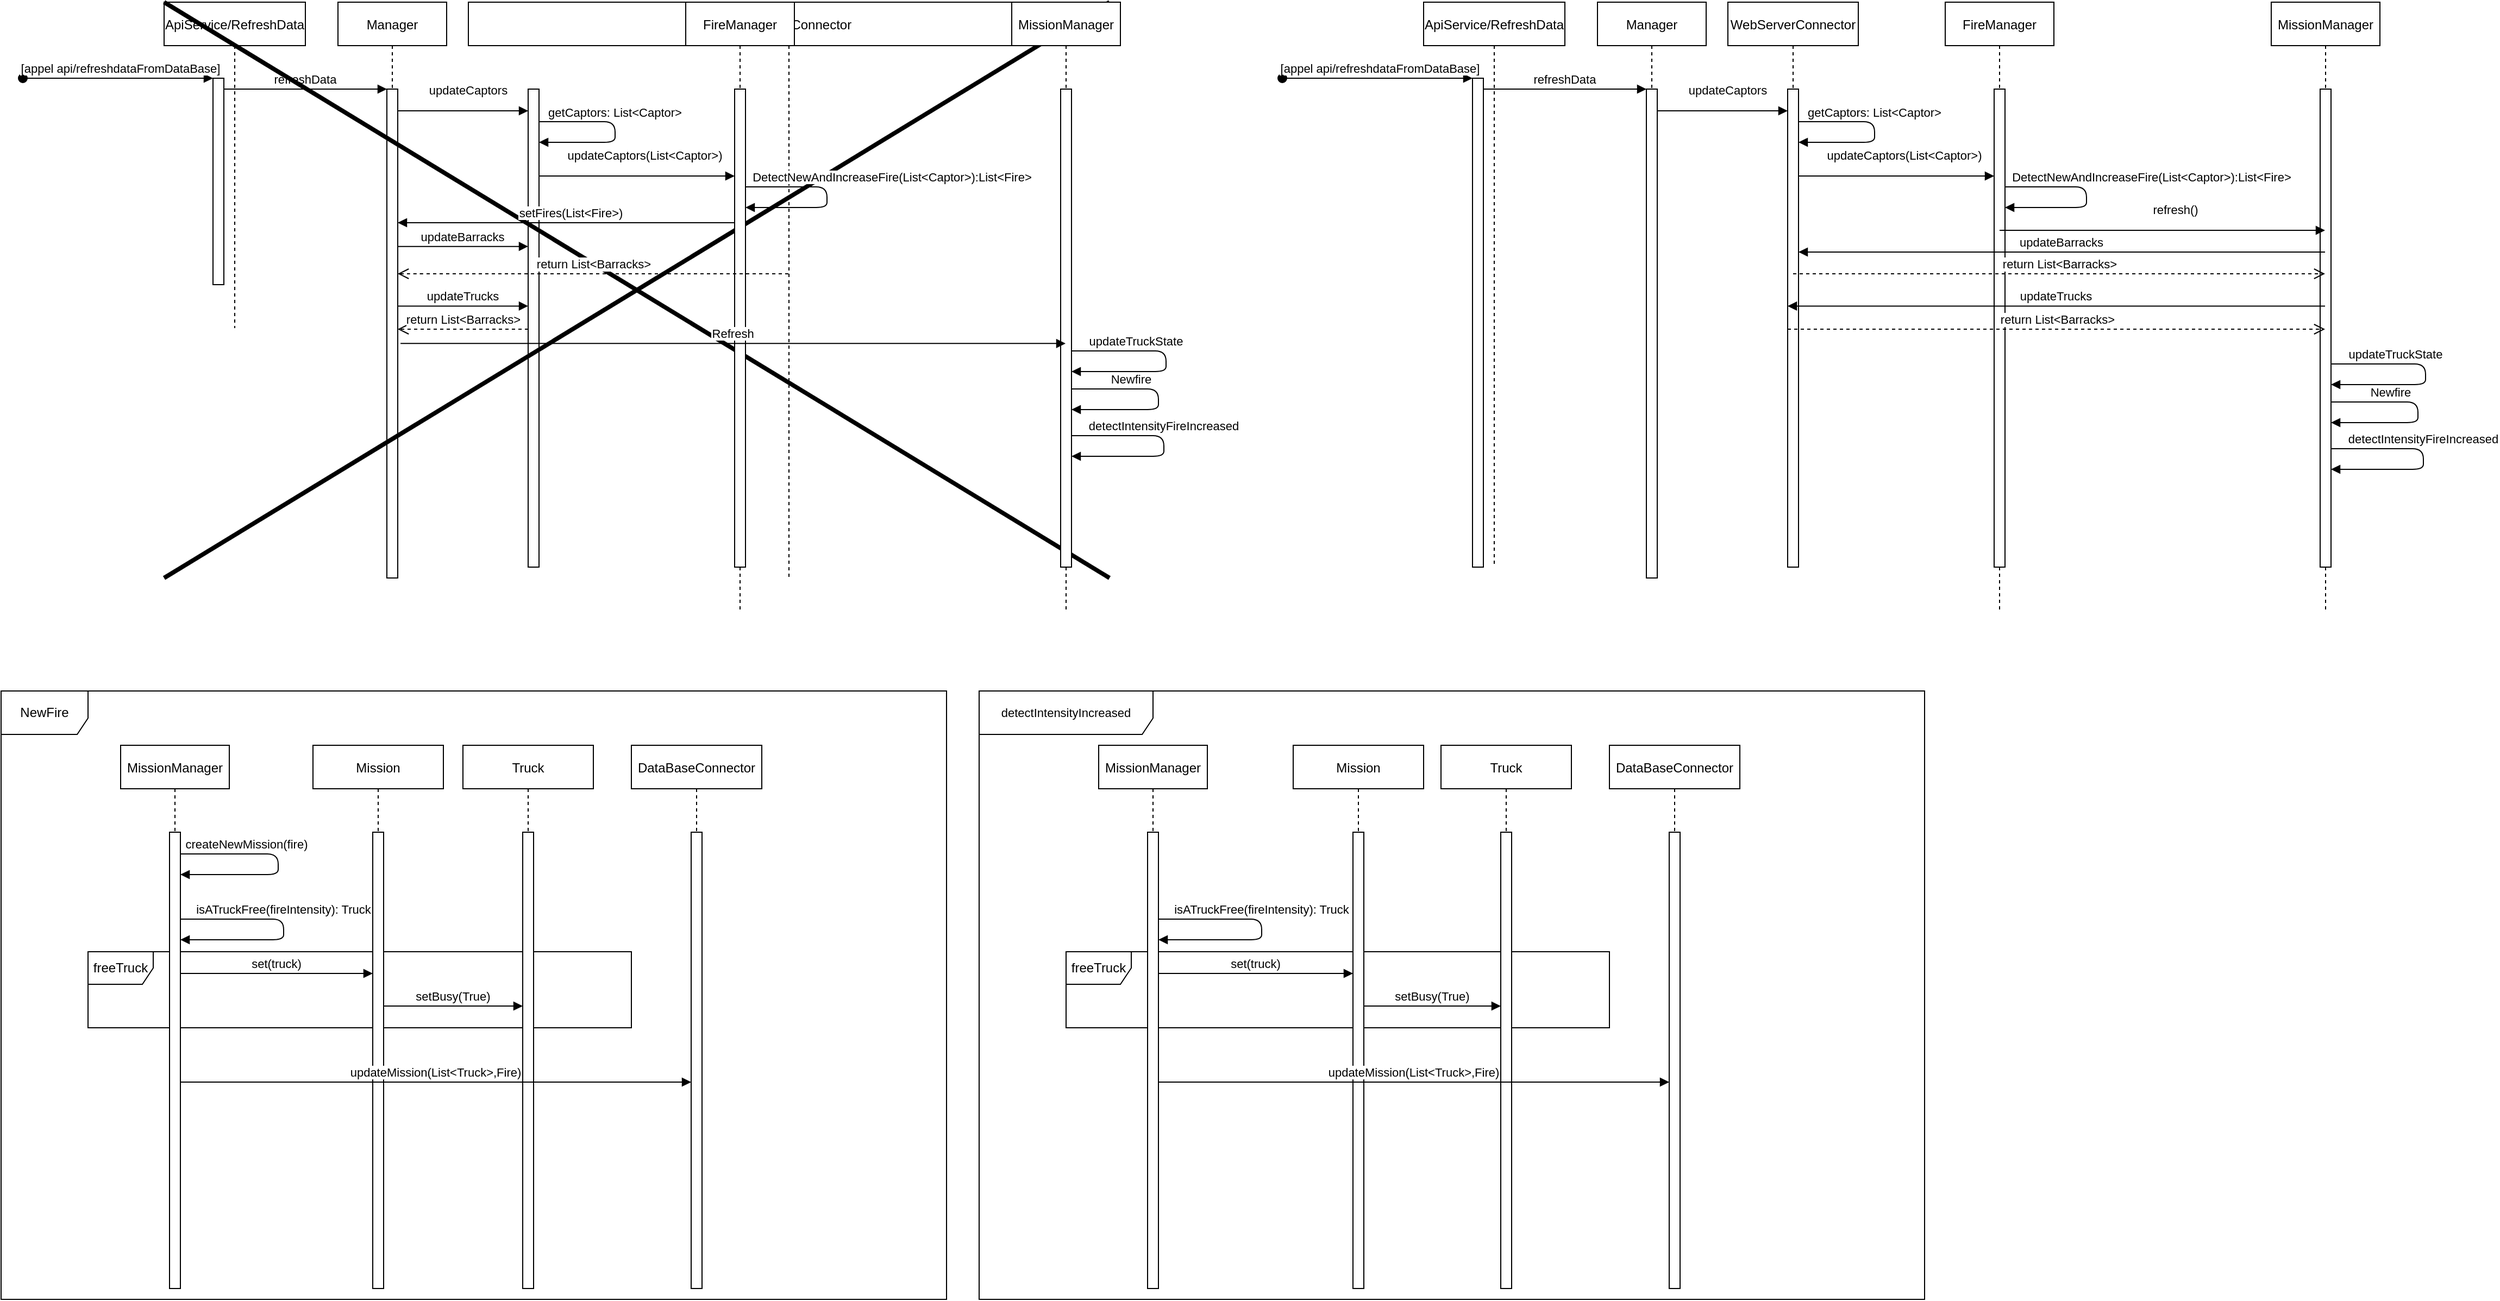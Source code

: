 <mxfile version="14.0.4" type="github">
  <diagram id="kgpKYQtTHZ0yAKxKKP6v" name="Page-1">
    <mxGraphModel dx="3104" dy="1097" grid="1" gridSize="10" guides="1" tooltips="1" connect="1" arrows="1" fold="1" page="1" pageScale="1" pageWidth="850" pageHeight="1100" math="0" shadow="0">
      <root>
        <mxCell id="0" />
        <mxCell id="1" parent="0" />
        <mxCell id="GZD4Xb3dl9BsiS5UBGIe-11" value="NewFire" style="shape=umlFrame;whiteSpace=wrap;html=1;width=80;height=40;" vertex="1" parent="1">
          <mxGeometry x="-60" y="714" width="870" height="560" as="geometry" />
        </mxCell>
        <mxCell id="GZD4Xb3dl9BsiS5UBGIe-26" value="freeTruck" style="shape=umlFrame;whiteSpace=wrap;html=1;" vertex="1" parent="1">
          <mxGeometry x="20" y="954" width="500" height="70" as="geometry" />
        </mxCell>
        <mxCell id="3nuBFxr9cyL0pnOWT2aG-1" value="ApiService/RefreshData" style="shape=umlLifeline;perimeter=lifelinePerimeter;container=1;collapsible=0;recursiveResize=0;rounded=0;shadow=0;strokeWidth=1;" parent="1" vertex="1">
          <mxGeometry x="90" y="80" width="130" height="300" as="geometry" />
        </mxCell>
        <mxCell id="3nuBFxr9cyL0pnOWT2aG-2" value="" style="points=[];perimeter=orthogonalPerimeter;rounded=0;shadow=0;strokeWidth=1;" parent="3nuBFxr9cyL0pnOWT2aG-1" vertex="1">
          <mxGeometry x="45" y="70" width="10" height="190" as="geometry" />
        </mxCell>
        <mxCell id="3nuBFxr9cyL0pnOWT2aG-3" value="[appel api/refreshdataFromDataBase]" style="verticalAlign=bottom;startArrow=oval;endArrow=block;startSize=8;shadow=0;strokeWidth=1;" parent="3nuBFxr9cyL0pnOWT2aG-1" target="3nuBFxr9cyL0pnOWT2aG-2" edge="1">
          <mxGeometry x="0.029" relative="1" as="geometry">
            <mxPoint x="-130" y="70" as="sourcePoint" />
            <mxPoint as="offset" />
          </mxGeometry>
        </mxCell>
        <mxCell id="3nuBFxr9cyL0pnOWT2aG-5" value="Manager" style="shape=umlLifeline;perimeter=lifelinePerimeter;container=1;collapsible=0;recursiveResize=0;rounded=0;shadow=0;strokeWidth=1;" parent="1" vertex="1">
          <mxGeometry x="250" y="80" width="100" height="530" as="geometry" />
        </mxCell>
        <mxCell id="3nuBFxr9cyL0pnOWT2aG-6" value="" style="points=[];perimeter=orthogonalPerimeter;rounded=0;shadow=0;strokeWidth=1;" parent="3nuBFxr9cyL0pnOWT2aG-5" vertex="1">
          <mxGeometry x="45" y="80" width="10" height="450" as="geometry" />
        </mxCell>
        <mxCell id="3nuBFxr9cyL0pnOWT2aG-8" value="refreshData" style="verticalAlign=bottom;endArrow=block;entryX=0;entryY=0;shadow=0;strokeWidth=1;" parent="1" source="3nuBFxr9cyL0pnOWT2aG-2" target="3nuBFxr9cyL0pnOWT2aG-6" edge="1">
          <mxGeometry relative="1" as="geometry">
            <mxPoint x="275" y="160" as="sourcePoint" />
          </mxGeometry>
        </mxCell>
        <mxCell id="DopvcjN36Z4AIwr0QMlW-1" value="WebServerConnector" style="shape=umlLifeline;perimeter=lifelinePerimeter;container=1;collapsible=0;recursiveResize=0;rounded=0;shadow=0;strokeWidth=1;" parent="1" vertex="1">
          <mxGeometry x="370" y="80" width="590" height="530" as="geometry" />
        </mxCell>
        <mxCell id="DopvcjN36Z4AIwr0QMlW-2" value="" style="points=[];perimeter=orthogonalPerimeter;rounded=0;shadow=0;strokeWidth=1;" parent="DopvcjN36Z4AIwr0QMlW-1" vertex="1">
          <mxGeometry x="55" y="80" width="10" height="440" as="geometry" />
        </mxCell>
        <mxCell id="GZD4Xb3dl9BsiS5UBGIe-30" value="getCaptors: List&lt;Captor&gt;" style="verticalAlign=bottom;endArrow=block;shadow=0;strokeWidth=1;" edge="1" parent="DopvcjN36Z4AIwr0QMlW-1" source="DopvcjN36Z4AIwr0QMlW-2" target="DopvcjN36Z4AIwr0QMlW-2">
          <mxGeometry x="-0.112" relative="1" as="geometry">
            <mxPoint x="60" y="110" as="sourcePoint" />
            <mxPoint x="60" y="129" as="targetPoint" />
            <Array as="points">
              <mxPoint x="135" y="110" />
              <mxPoint x="135" y="129" />
            </Array>
            <mxPoint as="offset" />
          </mxGeometry>
        </mxCell>
        <mxCell id="GZD4Xb3dl9BsiS5UBGIe-89" value="" style="shape=umlDestroy;whiteSpace=wrap;html=1;strokeWidth=4;" vertex="1" parent="DopvcjN36Z4AIwr0QMlW-1">
          <mxGeometry x="-280" width="870" height="530" as="geometry" />
        </mxCell>
        <mxCell id="DopvcjN36Z4AIwr0QMlW-5" value="updateBarracks" style="verticalAlign=bottom;endArrow=block;shadow=0;strokeWidth=1;exitX=0.979;exitY=0.374;exitDx=0;exitDy=0;exitPerimeter=0;" parent="1" target="DopvcjN36Z4AIwr0QMlW-2" edge="1">
          <mxGeometry relative="1" as="geometry">
            <mxPoint x="304.79" y="304.84" as="sourcePoint" />
            <mxPoint x="430" y="305" as="targetPoint" />
          </mxGeometry>
        </mxCell>
        <mxCell id="DopvcjN36Z4AIwr0QMlW-16" value="MissionManager" style="shape=umlLifeline;perimeter=lifelinePerimeter;container=1;collapsible=0;recursiveResize=0;rounded=0;shadow=0;strokeWidth=1;" parent="1" vertex="1">
          <mxGeometry x="870" y="80" width="100" height="560" as="geometry" />
        </mxCell>
        <mxCell id="DopvcjN36Z4AIwr0QMlW-17" value="" style="points=[];perimeter=orthogonalPerimeter;rounded=0;shadow=0;strokeWidth=1;" parent="DopvcjN36Z4AIwr0QMlW-16" vertex="1">
          <mxGeometry x="45" y="80" width="10" height="440" as="geometry" />
        </mxCell>
        <mxCell id="GZD4Xb3dl9BsiS5UBGIe-1" value="Newfire" style="verticalAlign=bottom;endArrow=block;shadow=0;strokeWidth=1;" edge="1" parent="DopvcjN36Z4AIwr0QMlW-16">
          <mxGeometry x="-0.386" relative="1" as="geometry">
            <mxPoint x="55" y="356" as="sourcePoint" />
            <mxPoint x="55" y="375" as="targetPoint" />
            <Array as="points">
              <mxPoint x="135" y="356" />
              <mxPoint x="135" y="375" />
            </Array>
            <mxPoint as="offset" />
          </mxGeometry>
        </mxCell>
        <mxCell id="GZD4Xb3dl9BsiS5UBGIe-5" value="detectIntensityFireIncreased" style="verticalAlign=bottom;endArrow=block;shadow=0;strokeWidth=1;" edge="1" parent="DopvcjN36Z4AIwr0QMlW-16">
          <mxGeometry x="-0.101" relative="1" as="geometry">
            <mxPoint x="55" y="399" as="sourcePoint" />
            <mxPoint x="55" y="418" as="targetPoint" />
            <Array as="points">
              <mxPoint x="140" y="399" />
              <mxPoint x="140" y="418" />
            </Array>
            <mxPoint as="offset" />
          </mxGeometry>
        </mxCell>
        <mxCell id="GZD4Xb3dl9BsiS5UBGIe-60" value="updateTruckState" style="verticalAlign=bottom;endArrow=block;shadow=0;strokeWidth=1;" edge="1" parent="DopvcjN36Z4AIwr0QMlW-16" source="DopvcjN36Z4AIwr0QMlW-17" target="DopvcjN36Z4AIwr0QMlW-17">
          <mxGeometry x="-0.386" relative="1" as="geometry">
            <mxPoint x="62" y="321" as="sourcePoint" />
            <mxPoint x="62" y="340" as="targetPoint" />
            <Array as="points">
              <mxPoint x="142" y="321" />
              <mxPoint x="142" y="340" />
            </Array>
            <mxPoint as="offset" />
          </mxGeometry>
        </mxCell>
        <mxCell id="GZD4Xb3dl9BsiS5UBGIe-2" value="setFires(List&lt;Fire&gt;)" style="verticalAlign=bottom;endArrow=block;shadow=0;strokeWidth=1;" edge="1" parent="1" source="GZD4Xb3dl9BsiS5UBGIe-48">
          <mxGeometry x="-0.03" relative="1" as="geometry">
            <mxPoint x="425" y="283" as="sourcePoint" />
            <mxPoint x="305" y="283" as="targetPoint" />
            <mxPoint as="offset" />
          </mxGeometry>
        </mxCell>
        <mxCell id="GZD4Xb3dl9BsiS5UBGIe-12" value="MissionManager" style="shape=umlLifeline;perimeter=lifelinePerimeter;container=1;collapsible=0;recursiveResize=0;rounded=0;shadow=0;strokeWidth=1;" vertex="1" parent="1">
          <mxGeometry x="50" y="764" width="100" height="500" as="geometry" />
        </mxCell>
        <mxCell id="GZD4Xb3dl9BsiS5UBGIe-13" value="" style="points=[];perimeter=orthogonalPerimeter;rounded=0;shadow=0;strokeWidth=1;" vertex="1" parent="GZD4Xb3dl9BsiS5UBGIe-12">
          <mxGeometry x="45" y="80" width="10" height="420" as="geometry" />
        </mxCell>
        <mxCell id="GZD4Xb3dl9BsiS5UBGIe-20" value="createNewMission(fire)" style="verticalAlign=bottom;endArrow=block;shadow=0;strokeWidth=1;" edge="1" parent="GZD4Xb3dl9BsiS5UBGIe-12" source="GZD4Xb3dl9BsiS5UBGIe-13" target="GZD4Xb3dl9BsiS5UBGIe-13">
          <mxGeometry x="-0.386" relative="1" as="geometry">
            <mxPoint x="65" y="100" as="sourcePoint" />
            <mxPoint x="65" y="119" as="targetPoint" />
            <Array as="points">
              <mxPoint x="145" y="100" />
              <mxPoint x="145" y="119" />
            </Array>
            <mxPoint as="offset" />
          </mxGeometry>
        </mxCell>
        <mxCell id="GZD4Xb3dl9BsiS5UBGIe-21" value="isATruckFree(fireIntensity): Truck" style="verticalAlign=bottom;endArrow=block;shadow=0;strokeWidth=1;" edge="1" parent="GZD4Xb3dl9BsiS5UBGIe-12" source="GZD4Xb3dl9BsiS5UBGIe-13" target="GZD4Xb3dl9BsiS5UBGIe-13">
          <mxGeometry x="-0.091" relative="1" as="geometry">
            <mxPoint x="60" y="160" as="sourcePoint" />
            <mxPoint x="60" y="179" as="targetPoint" />
            <Array as="points">
              <mxPoint x="150" y="160" />
              <mxPoint x="150" y="179" />
            </Array>
            <mxPoint as="offset" />
          </mxGeometry>
        </mxCell>
        <mxCell id="GZD4Xb3dl9BsiS5UBGIe-18" value="Truck" style="shape=umlLifeline;perimeter=lifelinePerimeter;container=1;collapsible=0;recursiveResize=0;rounded=0;shadow=0;strokeWidth=1;" vertex="1" parent="1">
          <mxGeometry x="365" y="764" width="120" height="500" as="geometry" />
        </mxCell>
        <mxCell id="GZD4Xb3dl9BsiS5UBGIe-19" value="" style="points=[];perimeter=orthogonalPerimeter;rounded=0;shadow=0;strokeWidth=1;" vertex="1" parent="GZD4Xb3dl9BsiS5UBGIe-18">
          <mxGeometry x="55" y="80" width="10" height="420" as="geometry" />
        </mxCell>
        <mxCell id="GZD4Xb3dl9BsiS5UBGIe-23" value="Mission" style="shape=umlLifeline;perimeter=lifelinePerimeter;container=1;collapsible=0;recursiveResize=0;rounded=0;shadow=0;strokeWidth=1;" vertex="1" parent="1">
          <mxGeometry x="227" y="764" width="120" height="500" as="geometry" />
        </mxCell>
        <mxCell id="GZD4Xb3dl9BsiS5UBGIe-24" value="" style="points=[];perimeter=orthogonalPerimeter;rounded=0;shadow=0;strokeWidth=1;" vertex="1" parent="GZD4Xb3dl9BsiS5UBGIe-23">
          <mxGeometry x="55" y="80" width="10" height="420" as="geometry" />
        </mxCell>
        <mxCell id="GZD4Xb3dl9BsiS5UBGIe-25" value="set(truck)" style="verticalAlign=bottom;endArrow=block;shadow=0;strokeWidth=1;" edge="1" parent="1" source="GZD4Xb3dl9BsiS5UBGIe-13" target="GZD4Xb3dl9BsiS5UBGIe-24">
          <mxGeometry relative="1" as="geometry">
            <mxPoint x="90.0" y="964" as="sourcePoint" />
            <mxPoint x="401.93" y="964" as="targetPoint" />
            <Array as="points">
              <mxPoint x="230" y="974" />
            </Array>
          </mxGeometry>
        </mxCell>
        <mxCell id="GZD4Xb3dl9BsiS5UBGIe-27" value="DataBaseConnector" style="shape=umlLifeline;perimeter=lifelinePerimeter;container=1;collapsible=0;recursiveResize=0;rounded=0;shadow=0;strokeWidth=1;" vertex="1" parent="1">
          <mxGeometry x="520" y="764" width="120" height="500" as="geometry" />
        </mxCell>
        <mxCell id="GZD4Xb3dl9BsiS5UBGIe-28" value="" style="points=[];perimeter=orthogonalPerimeter;rounded=0;shadow=0;strokeWidth=1;" vertex="1" parent="GZD4Xb3dl9BsiS5UBGIe-27">
          <mxGeometry x="55" y="80" width="10" height="420" as="geometry" />
        </mxCell>
        <mxCell id="GZD4Xb3dl9BsiS5UBGIe-29" value="setBusy(True)" style="verticalAlign=bottom;endArrow=block;shadow=0;strokeWidth=1;" edge="1" parent="1" source="GZD4Xb3dl9BsiS5UBGIe-24" target="GZD4Xb3dl9BsiS5UBGIe-19">
          <mxGeometry relative="1" as="geometry">
            <mxPoint x="290" y="1004" as="sourcePoint" />
            <mxPoint x="460" y="1004" as="targetPoint" />
            <Array as="points">
              <mxPoint x="415" y="1004" />
            </Array>
          </mxGeometry>
        </mxCell>
        <mxCell id="GZD4Xb3dl9BsiS5UBGIe-31" value="updateMission(List&lt;Truck&gt;,Fire)" style="verticalAlign=bottom;endArrow=block;shadow=0;strokeWidth=1;" edge="1" parent="1" source="GZD4Xb3dl9BsiS5UBGIe-13" target="GZD4Xb3dl9BsiS5UBGIe-28">
          <mxGeometry relative="1" as="geometry">
            <mxPoint x="115" y="1074" as="sourcePoint" />
            <mxPoint x="285" y="1074" as="targetPoint" />
            <Array as="points">
              <mxPoint x="240" y="1074" />
            </Array>
          </mxGeometry>
        </mxCell>
        <mxCell id="GZD4Xb3dl9BsiS5UBGIe-32" value="&lt;span style=&quot;font-size: 11px ; background-color: rgb(255 , 255 , 255)&quot;&gt;detectIntensityIncreased&lt;/span&gt;" style="shape=umlFrame;whiteSpace=wrap;html=1;width=160;height=40;" vertex="1" parent="1">
          <mxGeometry x="840" y="714" width="870" height="560" as="geometry" />
        </mxCell>
        <mxCell id="GZD4Xb3dl9BsiS5UBGIe-33" value="freeTruck" style="shape=umlFrame;whiteSpace=wrap;html=1;" vertex="1" parent="1">
          <mxGeometry x="920" y="954" width="500" height="70" as="geometry" />
        </mxCell>
        <mxCell id="GZD4Xb3dl9BsiS5UBGIe-34" value="MissionManager" style="shape=umlLifeline;perimeter=lifelinePerimeter;container=1;collapsible=0;recursiveResize=0;rounded=0;shadow=0;strokeWidth=1;" vertex="1" parent="1">
          <mxGeometry x="950" y="764" width="100" height="500" as="geometry" />
        </mxCell>
        <mxCell id="GZD4Xb3dl9BsiS5UBGIe-35" value="" style="points=[];perimeter=orthogonalPerimeter;rounded=0;shadow=0;strokeWidth=1;" vertex="1" parent="GZD4Xb3dl9BsiS5UBGIe-34">
          <mxGeometry x="45" y="80" width="10" height="420" as="geometry" />
        </mxCell>
        <mxCell id="GZD4Xb3dl9BsiS5UBGIe-37" value="isATruckFree(fireIntensity): Truck" style="verticalAlign=bottom;endArrow=block;shadow=0;strokeWidth=1;" edge="1" parent="GZD4Xb3dl9BsiS5UBGIe-34" source="GZD4Xb3dl9BsiS5UBGIe-35" target="GZD4Xb3dl9BsiS5UBGIe-35">
          <mxGeometry x="-0.091" relative="1" as="geometry">
            <mxPoint x="60" y="160" as="sourcePoint" />
            <mxPoint x="60" y="179" as="targetPoint" />
            <Array as="points">
              <mxPoint x="150" y="160" />
              <mxPoint x="150" y="179" />
            </Array>
            <mxPoint as="offset" />
          </mxGeometry>
        </mxCell>
        <mxCell id="GZD4Xb3dl9BsiS5UBGIe-38" value="Truck" style="shape=umlLifeline;perimeter=lifelinePerimeter;container=1;collapsible=0;recursiveResize=0;rounded=0;shadow=0;strokeWidth=1;" vertex="1" parent="1">
          <mxGeometry x="1265" y="764" width="120" height="500" as="geometry" />
        </mxCell>
        <mxCell id="GZD4Xb3dl9BsiS5UBGIe-39" value="" style="points=[];perimeter=orthogonalPerimeter;rounded=0;shadow=0;strokeWidth=1;" vertex="1" parent="GZD4Xb3dl9BsiS5UBGIe-38">
          <mxGeometry x="55" y="80" width="10" height="420" as="geometry" />
        </mxCell>
        <mxCell id="GZD4Xb3dl9BsiS5UBGIe-40" value="Mission" style="shape=umlLifeline;perimeter=lifelinePerimeter;container=1;collapsible=0;recursiveResize=0;rounded=0;shadow=0;strokeWidth=1;" vertex="1" parent="1">
          <mxGeometry x="1129" y="764" width="120" height="500" as="geometry" />
        </mxCell>
        <mxCell id="GZD4Xb3dl9BsiS5UBGIe-41" value="" style="points=[];perimeter=orthogonalPerimeter;rounded=0;shadow=0;strokeWidth=1;" vertex="1" parent="GZD4Xb3dl9BsiS5UBGIe-40">
          <mxGeometry x="55" y="80" width="10" height="420" as="geometry" />
        </mxCell>
        <mxCell id="GZD4Xb3dl9BsiS5UBGIe-42" value="set(truck)" style="verticalAlign=bottom;endArrow=block;shadow=0;strokeWidth=1;" edge="1" parent="1" source="GZD4Xb3dl9BsiS5UBGIe-35" target="GZD4Xb3dl9BsiS5UBGIe-41">
          <mxGeometry relative="1" as="geometry">
            <mxPoint x="990.0" y="964" as="sourcePoint" />
            <mxPoint x="1301.93" y="964" as="targetPoint" />
            <Array as="points">
              <mxPoint x="1130" y="974" />
            </Array>
          </mxGeometry>
        </mxCell>
        <mxCell id="GZD4Xb3dl9BsiS5UBGIe-43" value="DataBaseConnector" style="shape=umlLifeline;perimeter=lifelinePerimeter;container=1;collapsible=0;recursiveResize=0;rounded=0;shadow=0;strokeWidth=1;" vertex="1" parent="1">
          <mxGeometry x="1420" y="764" width="120" height="500" as="geometry" />
        </mxCell>
        <mxCell id="GZD4Xb3dl9BsiS5UBGIe-44" value="" style="points=[];perimeter=orthogonalPerimeter;rounded=0;shadow=0;strokeWidth=1;" vertex="1" parent="GZD4Xb3dl9BsiS5UBGIe-43">
          <mxGeometry x="55" y="80" width="10" height="420" as="geometry" />
        </mxCell>
        <mxCell id="GZD4Xb3dl9BsiS5UBGIe-45" value="setBusy(True)" style="verticalAlign=bottom;endArrow=block;shadow=0;strokeWidth=1;" edge="1" parent="1" source="GZD4Xb3dl9BsiS5UBGIe-41" target="GZD4Xb3dl9BsiS5UBGIe-39">
          <mxGeometry relative="1" as="geometry">
            <mxPoint x="1190" y="1004" as="sourcePoint" />
            <mxPoint x="1360" y="1004" as="targetPoint" />
            <Array as="points">
              <mxPoint x="1315" y="1004" />
            </Array>
          </mxGeometry>
        </mxCell>
        <mxCell id="GZD4Xb3dl9BsiS5UBGIe-46" value="updateMission(List&lt;Truck&gt;,Fire)" style="verticalAlign=bottom;endArrow=block;shadow=0;strokeWidth=1;" edge="1" parent="1" source="GZD4Xb3dl9BsiS5UBGIe-35" target="GZD4Xb3dl9BsiS5UBGIe-44">
          <mxGeometry relative="1" as="geometry">
            <mxPoint x="1015" y="1074" as="sourcePoint" />
            <mxPoint x="1185" y="1074" as="targetPoint" />
            <Array as="points">
              <mxPoint x="1140" y="1074" />
            </Array>
          </mxGeometry>
        </mxCell>
        <mxCell id="GZD4Xb3dl9BsiS5UBGIe-47" value="FireManager" style="shape=umlLifeline;perimeter=lifelinePerimeter;container=1;collapsible=0;recursiveResize=0;rounded=0;shadow=0;strokeWidth=1;" vertex="1" parent="1">
          <mxGeometry x="570" y="80" width="100" height="560" as="geometry" />
        </mxCell>
        <mxCell id="GZD4Xb3dl9BsiS5UBGIe-48" value="" style="points=[];perimeter=orthogonalPerimeter;rounded=0;shadow=0;strokeWidth=1;" vertex="1" parent="GZD4Xb3dl9BsiS5UBGIe-47">
          <mxGeometry x="45" y="80" width="10" height="440" as="geometry" />
        </mxCell>
        <mxCell id="GZD4Xb3dl9BsiS5UBGIe-55" value="DetectNewAndIncreaseFire(List&lt;Captor&gt;):List&lt;Fire&gt;" style="verticalAlign=bottom;endArrow=block;shadow=0;strokeWidth=1;" edge="1" parent="GZD4Xb3dl9BsiS5UBGIe-47" source="GZD4Xb3dl9BsiS5UBGIe-48" target="GZD4Xb3dl9BsiS5UBGIe-48">
          <mxGeometry x="-0.112" y="60" relative="1" as="geometry">
            <mxPoint x="60" y="170.0" as="sourcePoint" />
            <mxPoint x="60" y="189.0" as="targetPoint" />
            <Array as="points">
              <mxPoint x="130" y="170" />
              <mxPoint x="130" y="189" />
            </Array>
            <mxPoint as="offset" />
          </mxGeometry>
        </mxCell>
        <mxCell id="DopvcjN36Z4AIwr0QMlW-22" value="Refresh" style="verticalAlign=bottom;endArrow=block;shadow=0;strokeWidth=1;exitX=1.257;exitY=0.493;exitDx=0;exitDy=0;exitPerimeter=0;" parent="1" edge="1" target="DopvcjN36Z4AIwr0QMlW-16">
          <mxGeometry relative="1" as="geometry">
            <mxPoint x="307.57" y="394.13" as="sourcePoint" />
            <mxPoint x="872" y="394.13" as="targetPoint" />
          </mxGeometry>
        </mxCell>
        <mxCell id="GZD4Xb3dl9BsiS5UBGIe-52" value="updateCaptors" style="verticalAlign=bottom;endArrow=block;shadow=0;strokeWidth=1;" edge="1" parent="1" source="3nuBFxr9cyL0pnOWT2aG-6" target="DopvcjN36Z4AIwr0QMlW-2">
          <mxGeometry x="0.083" y="10" relative="1" as="geometry">
            <mxPoint x="314.89" y="180.0" as="sourcePoint" />
            <mxPoint x="435.1" y="180.0" as="targetPoint" />
            <Array as="points">
              <mxPoint x="390" y="180" />
            </Array>
            <mxPoint as="offset" />
          </mxGeometry>
        </mxCell>
        <mxCell id="GZD4Xb3dl9BsiS5UBGIe-54" value="updateCaptors(List&lt;Captor&gt;)" style="verticalAlign=bottom;endArrow=block;shadow=0;strokeWidth=1;" edge="1" parent="1" source="DopvcjN36Z4AIwr0QMlW-2" target="GZD4Xb3dl9BsiS5UBGIe-48">
          <mxGeometry x="0.083" y="10" relative="1" as="geometry">
            <mxPoint x="440" y="240.0" as="sourcePoint" />
            <mxPoint x="560" y="240.0" as="targetPoint" />
            <Array as="points">
              <mxPoint x="525" y="240" />
            </Array>
            <mxPoint as="offset" />
          </mxGeometry>
        </mxCell>
        <mxCell id="GZD4Xb3dl9BsiS5UBGIe-56" value="updateTrucks" style="verticalAlign=bottom;endArrow=block;shadow=0;strokeWidth=1;" edge="1" parent="1">
          <mxGeometry relative="1" as="geometry">
            <mxPoint x="305" y="359.71" as="sourcePoint" />
            <mxPoint x="425" y="359.71" as="targetPoint" />
            <Array as="points">
              <mxPoint x="390" y="359.71" />
            </Array>
          </mxGeometry>
        </mxCell>
        <mxCell id="GZD4Xb3dl9BsiS5UBGIe-57" value="return List&amp;lt;Barracks&amp;gt;" style="html=1;verticalAlign=bottom;endArrow=open;dashed=1;endSize=8;" edge="1" parent="1" source="DopvcjN36Z4AIwr0QMlW-1" target="3nuBFxr9cyL0pnOWT2aG-6">
          <mxGeometry relative="1" as="geometry">
            <mxPoint x="400" y="330" as="sourcePoint" />
            <mxPoint x="320" y="330" as="targetPoint" />
            <Array as="points">
              <mxPoint x="320" y="330" />
            </Array>
          </mxGeometry>
        </mxCell>
        <mxCell id="GZD4Xb3dl9BsiS5UBGIe-58" value="return List&amp;lt;Barracks&amp;gt;" style="html=1;verticalAlign=bottom;endArrow=open;dashed=1;endSize=8;" edge="1" parent="1">
          <mxGeometry relative="1" as="geometry">
            <mxPoint x="425" y="381" as="sourcePoint" />
            <mxPoint x="305" y="381" as="targetPoint" />
            <Array as="points">
              <mxPoint x="330" y="381" />
            </Array>
          </mxGeometry>
        </mxCell>
        <mxCell id="GZD4Xb3dl9BsiS5UBGIe-62" value="ApiService/RefreshData" style="shape=umlLifeline;perimeter=lifelinePerimeter;container=1;collapsible=0;recursiveResize=0;rounded=0;shadow=0;strokeWidth=1;" vertex="1" parent="1">
          <mxGeometry x="1249" y="80" width="130" height="520" as="geometry" />
        </mxCell>
        <mxCell id="GZD4Xb3dl9BsiS5UBGIe-63" value="" style="points=[];perimeter=orthogonalPerimeter;rounded=0;shadow=0;strokeWidth=1;" vertex="1" parent="GZD4Xb3dl9BsiS5UBGIe-62">
          <mxGeometry x="45" y="70" width="10" height="450" as="geometry" />
        </mxCell>
        <mxCell id="GZD4Xb3dl9BsiS5UBGIe-64" value="[appel api/refreshdataFromDataBase]" style="verticalAlign=bottom;startArrow=oval;endArrow=block;startSize=8;shadow=0;strokeWidth=1;" edge="1" parent="GZD4Xb3dl9BsiS5UBGIe-62" target="GZD4Xb3dl9BsiS5UBGIe-63">
          <mxGeometry x="0.029" relative="1" as="geometry">
            <mxPoint x="-130" y="70" as="sourcePoint" />
            <mxPoint as="offset" />
          </mxGeometry>
        </mxCell>
        <mxCell id="GZD4Xb3dl9BsiS5UBGIe-65" value="Manager" style="shape=umlLifeline;perimeter=lifelinePerimeter;container=1;collapsible=0;recursiveResize=0;rounded=0;shadow=0;strokeWidth=1;" vertex="1" parent="1">
          <mxGeometry x="1409" y="80" width="100" height="530" as="geometry" />
        </mxCell>
        <mxCell id="GZD4Xb3dl9BsiS5UBGIe-66" value="" style="points=[];perimeter=orthogonalPerimeter;rounded=0;shadow=0;strokeWidth=1;" vertex="1" parent="GZD4Xb3dl9BsiS5UBGIe-65">
          <mxGeometry x="45" y="80" width="10" height="450" as="geometry" />
        </mxCell>
        <mxCell id="GZD4Xb3dl9BsiS5UBGIe-67" value="refreshData" style="verticalAlign=bottom;endArrow=block;entryX=0;entryY=0;shadow=0;strokeWidth=1;" edge="1" parent="1" source="GZD4Xb3dl9BsiS5UBGIe-63" target="GZD4Xb3dl9BsiS5UBGIe-66">
          <mxGeometry relative="1" as="geometry">
            <mxPoint x="1434" y="160" as="sourcePoint" />
          </mxGeometry>
        </mxCell>
        <mxCell id="GZD4Xb3dl9BsiS5UBGIe-68" value="WebServerConnector" style="shape=umlLifeline;perimeter=lifelinePerimeter;container=1;collapsible=0;recursiveResize=0;rounded=0;shadow=0;strokeWidth=1;" vertex="1" parent="1">
          <mxGeometry x="1529" y="80" width="120" height="520" as="geometry" />
        </mxCell>
        <mxCell id="GZD4Xb3dl9BsiS5UBGIe-69" value="" style="points=[];perimeter=orthogonalPerimeter;rounded=0;shadow=0;strokeWidth=1;" vertex="1" parent="GZD4Xb3dl9BsiS5UBGIe-68">
          <mxGeometry x="55" y="80" width="10" height="440" as="geometry" />
        </mxCell>
        <mxCell id="GZD4Xb3dl9BsiS5UBGIe-70" value="getCaptors: List&lt;Captor&gt;" style="verticalAlign=bottom;endArrow=block;shadow=0;strokeWidth=1;" edge="1" parent="GZD4Xb3dl9BsiS5UBGIe-68" source="GZD4Xb3dl9BsiS5UBGIe-69" target="GZD4Xb3dl9BsiS5UBGIe-69">
          <mxGeometry x="-0.112" relative="1" as="geometry">
            <mxPoint x="60" y="110" as="sourcePoint" />
            <mxPoint x="60" y="129" as="targetPoint" />
            <Array as="points">
              <mxPoint x="135" y="110" />
              <mxPoint x="135" y="129" />
            </Array>
            <mxPoint as="offset" />
          </mxGeometry>
        </mxCell>
        <mxCell id="GZD4Xb3dl9BsiS5UBGIe-72" value="MissionManager" style="shape=umlLifeline;perimeter=lifelinePerimeter;container=1;collapsible=0;recursiveResize=0;rounded=0;shadow=0;strokeWidth=1;" vertex="1" parent="1">
          <mxGeometry x="2029" y="80" width="100" height="560" as="geometry" />
        </mxCell>
        <mxCell id="GZD4Xb3dl9BsiS5UBGIe-73" value="" style="points=[];perimeter=orthogonalPerimeter;rounded=0;shadow=0;strokeWidth=1;" vertex="1" parent="GZD4Xb3dl9BsiS5UBGIe-72">
          <mxGeometry x="45" y="80" width="10" height="440" as="geometry" />
        </mxCell>
        <mxCell id="GZD4Xb3dl9BsiS5UBGIe-74" value="Newfire" style="verticalAlign=bottom;endArrow=block;shadow=0;strokeWidth=1;" edge="1" parent="GZD4Xb3dl9BsiS5UBGIe-72">
          <mxGeometry x="-0.386" relative="1" as="geometry">
            <mxPoint x="55" y="368" as="sourcePoint" />
            <mxPoint x="55" y="387" as="targetPoint" />
            <Array as="points">
              <mxPoint x="135" y="368" />
              <mxPoint x="135" y="387" />
            </Array>
            <mxPoint as="offset" />
          </mxGeometry>
        </mxCell>
        <mxCell id="GZD4Xb3dl9BsiS5UBGIe-75" value="detectIntensityFireIncreased" style="verticalAlign=bottom;endArrow=block;shadow=0;strokeWidth=1;" edge="1" parent="GZD4Xb3dl9BsiS5UBGIe-72">
          <mxGeometry x="-0.101" relative="1" as="geometry">
            <mxPoint x="55" y="411" as="sourcePoint" />
            <mxPoint x="55" y="430" as="targetPoint" />
            <Array as="points">
              <mxPoint x="140" y="411" />
              <mxPoint x="140" y="430" />
            </Array>
            <mxPoint as="offset" />
          </mxGeometry>
        </mxCell>
        <mxCell id="GZD4Xb3dl9BsiS5UBGIe-76" value="updateTruckState" style="verticalAlign=bottom;endArrow=block;shadow=0;strokeWidth=1;" edge="1" parent="GZD4Xb3dl9BsiS5UBGIe-72">
          <mxGeometry x="-0.386" relative="1" as="geometry">
            <mxPoint x="55" y="333" as="sourcePoint" />
            <mxPoint x="55" y="352" as="targetPoint" />
            <Array as="points">
              <mxPoint x="142" y="333" />
              <mxPoint x="142" y="352" />
            </Array>
            <mxPoint as="offset" />
          </mxGeometry>
        </mxCell>
        <mxCell id="GZD4Xb3dl9BsiS5UBGIe-78" value="FireManager" style="shape=umlLifeline;perimeter=lifelinePerimeter;container=1;collapsible=0;recursiveResize=0;rounded=0;shadow=0;strokeWidth=1;" vertex="1" parent="1">
          <mxGeometry x="1729" y="80" width="100" height="560" as="geometry" />
        </mxCell>
        <mxCell id="GZD4Xb3dl9BsiS5UBGIe-79" value="" style="points=[];perimeter=orthogonalPerimeter;rounded=0;shadow=0;strokeWidth=1;" vertex="1" parent="GZD4Xb3dl9BsiS5UBGIe-78">
          <mxGeometry x="45" y="80" width="10" height="440" as="geometry" />
        </mxCell>
        <mxCell id="GZD4Xb3dl9BsiS5UBGIe-80" value="DetectNewAndIncreaseFire(List&lt;Captor&gt;):List&lt;Fire&gt;" style="verticalAlign=bottom;endArrow=block;shadow=0;strokeWidth=1;" edge="1" parent="GZD4Xb3dl9BsiS5UBGIe-78" source="GZD4Xb3dl9BsiS5UBGIe-79" target="GZD4Xb3dl9BsiS5UBGIe-79">
          <mxGeometry x="-0.112" y="60" relative="1" as="geometry">
            <mxPoint x="60" y="170.0" as="sourcePoint" />
            <mxPoint x="60" y="189.0" as="targetPoint" />
            <Array as="points">
              <mxPoint x="130" y="170" />
              <mxPoint x="130" y="189" />
            </Array>
            <mxPoint as="offset" />
          </mxGeometry>
        </mxCell>
        <mxCell id="GZD4Xb3dl9BsiS5UBGIe-82" value="updateCaptors" style="verticalAlign=bottom;endArrow=block;shadow=0;strokeWidth=1;" edge="1" parent="1" source="GZD4Xb3dl9BsiS5UBGIe-66" target="GZD4Xb3dl9BsiS5UBGIe-69">
          <mxGeometry x="0.083" y="10" relative="1" as="geometry">
            <mxPoint x="1473.89" y="180.0" as="sourcePoint" />
            <mxPoint x="1594.1" y="180.0" as="targetPoint" />
            <Array as="points">
              <mxPoint x="1549" y="180" />
            </Array>
            <mxPoint as="offset" />
          </mxGeometry>
        </mxCell>
        <mxCell id="GZD4Xb3dl9BsiS5UBGIe-83" value="updateCaptors(List&lt;Captor&gt;)" style="verticalAlign=bottom;endArrow=block;shadow=0;strokeWidth=1;" edge="1" parent="1" source="GZD4Xb3dl9BsiS5UBGIe-69" target="GZD4Xb3dl9BsiS5UBGIe-79">
          <mxGeometry x="0.083" y="10" relative="1" as="geometry">
            <mxPoint x="1599" y="240.0" as="sourcePoint" />
            <mxPoint x="1719" y="240.0" as="targetPoint" />
            <Array as="points">
              <mxPoint x="1684" y="240" />
            </Array>
            <mxPoint as="offset" />
          </mxGeometry>
        </mxCell>
        <mxCell id="GZD4Xb3dl9BsiS5UBGIe-84" value="updateTrucks" style="verticalAlign=bottom;endArrow=block;shadow=0;strokeWidth=1;" edge="1" parent="1" source="GZD4Xb3dl9BsiS5UBGIe-72">
          <mxGeometry relative="1" as="geometry">
            <mxPoint x="1464" y="359.71" as="sourcePoint" />
            <mxPoint x="1584" y="359.71" as="targetPoint" />
            <Array as="points" />
          </mxGeometry>
        </mxCell>
        <mxCell id="GZD4Xb3dl9BsiS5UBGIe-85" value="return List&amp;lt;Barracks&amp;gt;" style="html=1;verticalAlign=bottom;endArrow=open;dashed=1;endSize=8;" edge="1" parent="1" source="GZD4Xb3dl9BsiS5UBGIe-68" target="GZD4Xb3dl9BsiS5UBGIe-72">
          <mxGeometry relative="1" as="geometry">
            <mxPoint x="1559" y="330" as="sourcePoint" />
            <mxPoint x="1479" y="330" as="targetPoint" />
            <Array as="points">
              <mxPoint x="1680" y="330" />
            </Array>
          </mxGeometry>
        </mxCell>
        <mxCell id="GZD4Xb3dl9BsiS5UBGIe-86" value="return List&amp;lt;Barracks&amp;gt;" style="html=1;verticalAlign=bottom;endArrow=open;dashed=1;endSize=8;" edge="1" parent="1" target="GZD4Xb3dl9BsiS5UBGIe-72">
          <mxGeometry relative="1" as="geometry">
            <mxPoint x="1584" y="381" as="sourcePoint" />
            <mxPoint x="1464" y="381" as="targetPoint" />
            <Array as="points" />
          </mxGeometry>
        </mxCell>
        <mxCell id="GZD4Xb3dl9BsiS5UBGIe-87" value="refresh()" style="verticalAlign=bottom;endArrow=block;shadow=0;strokeWidth=1;" edge="1" parent="1" source="GZD4Xb3dl9BsiS5UBGIe-78" target="GZD4Xb3dl9BsiS5UBGIe-72">
          <mxGeometry x="0.083" y="10" relative="1" as="geometry">
            <mxPoint x="1850" y="290" as="sourcePoint" />
            <mxPoint x="2030" y="290" as="targetPoint" />
            <Array as="points">
              <mxPoint x="1940" y="290" />
            </Array>
            <mxPoint as="offset" />
          </mxGeometry>
        </mxCell>
        <mxCell id="GZD4Xb3dl9BsiS5UBGIe-71" value="updateBarracks" style="verticalAlign=bottom;endArrow=block;shadow=0;strokeWidth=1;" edge="1" parent="1" target="GZD4Xb3dl9BsiS5UBGIe-69" source="GZD4Xb3dl9BsiS5UBGIe-72">
          <mxGeometry relative="1" as="geometry">
            <mxPoint x="1463.79" y="304.84" as="sourcePoint" />
            <mxPoint x="1589" y="305" as="targetPoint" />
            <Array as="points">
              <mxPoint x="1900" y="310" />
            </Array>
          </mxGeometry>
        </mxCell>
      </root>
    </mxGraphModel>
  </diagram>
</mxfile>
